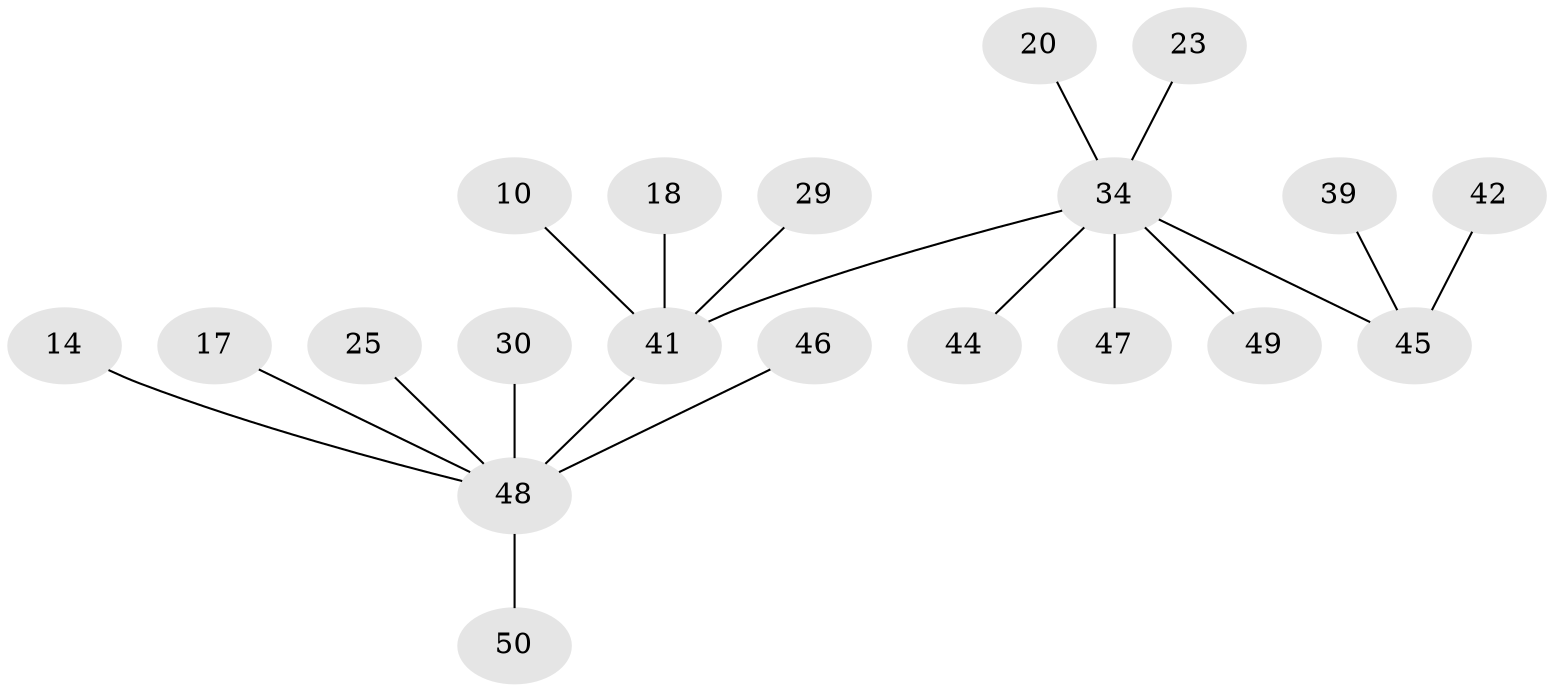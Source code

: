 // original degree distribution, {3: 0.08, 6: 0.02, 1: 0.58, 7: 0.04, 4: 0.04, 12: 0.02, 2: 0.2, 5: 0.02}
// Generated by graph-tools (version 1.1) at 2025/50/03/04/25 21:50:02]
// undirected, 20 vertices, 19 edges
graph export_dot {
graph [start="1"]
  node [color=gray90,style=filled];
  10;
  14;
  17;
  18;
  20;
  23;
  25;
  29;
  30 [super="+22"];
  34 [super="+8+12+13"];
  39;
  41 [super="+5"];
  42 [super="+37"];
  44 [super="+43"];
  45 [super="+15+26"];
  46 [super="+28+36"];
  47 [super="+24"];
  48 [super="+6+9+7+40+33"];
  49;
  50;
  10 -- 41;
  14 -- 48;
  17 -- 48;
  18 -- 41;
  20 -- 34;
  23 -- 34;
  25 -- 48;
  29 -- 41;
  30 -- 48 [weight=2];
  34 -- 41 [weight=2];
  34 -- 45 [weight=2];
  34 -- 47;
  34 -- 44;
  34 -- 49;
  39 -- 45;
  41 -- 48 [weight=2];
  42 -- 45;
  46 -- 48;
  48 -- 50;
}
